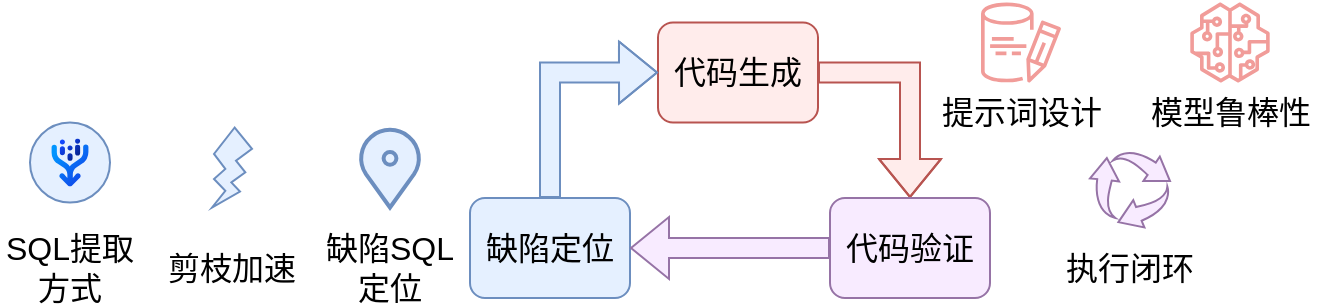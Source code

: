 <mxfile version="24.7.13">
  <diagram name="第 1 页" id="kGOCe60bXOP5jd2VuHdy">
    <mxGraphModel dx="1434" dy="759" grid="1" gridSize="10" guides="1" tooltips="1" connect="1" arrows="1" fold="1" page="1" pageScale="1" pageWidth="827" pageHeight="1169" math="0" shadow="0">
      <root>
        <mxCell id="0" />
        <mxCell id="1" parent="0" />
        <mxCell id="xNk824SL1mtJElE5JXy6-5" style="edgeStyle=orthogonalEdgeStyle;rounded=0;orthogonalLoop=1;jettySize=auto;html=1;shape=flexArrow;exitX=1;exitY=0.5;exitDx=0;exitDy=0;fillColor=#FFECEB;strokeColor=#b85450;" edge="1" parent="1" source="xNk824SL1mtJElE5JXy6-1" target="xNk824SL1mtJElE5JXy6-3">
          <mxGeometry relative="1" as="geometry" />
        </mxCell>
        <mxCell id="xNk824SL1mtJElE5JXy6-1" value="代码生成" style="rounded=1;whiteSpace=wrap;html=1;fontSize=16;fillColor=#FFECEB;strokeColor=#b85450;" vertex="1" parent="1">
          <mxGeometry x="374" y="222.25" width="80" height="50" as="geometry" />
        </mxCell>
        <mxCell id="xNk824SL1mtJElE5JXy6-4" style="edgeStyle=orthogonalEdgeStyle;rounded=0;orthogonalLoop=1;jettySize=auto;html=1;entryX=0;entryY=0.5;entryDx=0;entryDy=0;shape=flexArrow;exitX=0.5;exitY=0;exitDx=0;exitDy=0;fillColor=#E5F0FF;strokeColor=#6c8ebf;" edge="1" parent="1" source="xNk824SL1mtJElE5JXy6-2" target="xNk824SL1mtJElE5JXy6-1">
          <mxGeometry relative="1" as="geometry" />
        </mxCell>
        <mxCell id="xNk824SL1mtJElE5JXy6-2" value="缺陷定位" style="rounded=1;whiteSpace=wrap;html=1;fontSize=16;fillColor=#E5F0FF;strokeColor=#6c8ebf;" vertex="1" parent="1">
          <mxGeometry x="280" y="310" width="80" height="50" as="geometry" />
        </mxCell>
        <mxCell id="xNk824SL1mtJElE5JXy6-6" style="edgeStyle=orthogonalEdgeStyle;rounded=0;orthogonalLoop=1;jettySize=auto;html=1;shape=flexArrow;fillColor=#F8EBFF;strokeColor=#9673a6;" edge="1" parent="1" source="xNk824SL1mtJElE5JXy6-3" target="xNk824SL1mtJElE5JXy6-2">
          <mxGeometry relative="1" as="geometry" />
        </mxCell>
        <mxCell id="xNk824SL1mtJElE5JXy6-3" value="代码验证" style="rounded=1;whiteSpace=wrap;html=1;fontSize=16;fillColor=#F8EBFF;strokeColor=#9673a6;" vertex="1" parent="1">
          <mxGeometry x="460" y="310" width="80" height="50" as="geometry" />
        </mxCell>
        <mxCell id="xNk824SL1mtJElE5JXy6-8" value="SQL提取方式" style="text;html=1;align=center;verticalAlign=middle;whiteSpace=wrap;rounded=0;fontSize=16;" vertex="1" parent="1">
          <mxGeometry x="45" y="329.75" width="70" height="30" as="geometry" />
        </mxCell>
        <mxCell id="xNk824SL1mtJElE5JXy6-9" value="" style="shape=mxgraph.sap.icon;labelPosition=center;verticalLabelPosition=bottom;align=center;verticalAlign=top;strokeWidth=1;strokeColor=#6c8ebf;fillColor=#E5F0FF;gradientDirection=west;aspect=fixed;SAPIcon=Document_Information_Extraction;fontSize=16;" vertex="1" parent="1">
          <mxGeometry x="60" y="272.25" width="40" height="40" as="geometry" />
        </mxCell>
        <mxCell id="xNk824SL1mtJElE5JXy6-11" value="缺陷SQL定位" style="text;html=1;align=center;verticalAlign=middle;whiteSpace=wrap;rounded=0;fontSize=16;" vertex="1" parent="1">
          <mxGeometry x="200" y="329.75" width="80" height="30" as="geometry" />
        </mxCell>
        <mxCell id="xNk824SL1mtJElE5JXy6-17" value="" style="html=1;verticalLabelPosition=bottom;align=center;labelBackgroundColor=#ffffff;verticalAlign=top;strokeWidth=2;strokeColor=#6c8ebf;shadow=0;dashed=0;shape=mxgraph.ios7.icons.location;fontSize=16;fillColor=#E5F0FF;" vertex="1" parent="1">
          <mxGeometry x="224" y="274.75" width="32" height="40" as="geometry" />
        </mxCell>
        <mxCell id="xNk824SL1mtJElE5JXy6-18" value="" style="verticalLabelPosition=bottom;verticalAlign=top;html=1;shape=mxgraph.basic.flash;fillColor=#E5F0FF;strokeColor=#6c8ebf;fontSize=16;" vertex="1" parent="1">
          <mxGeometry x="151" y="274.75" width="20" height="40" as="geometry" />
        </mxCell>
        <mxCell id="xNk824SL1mtJElE5JXy6-19" value="剪枝加速" style="text;html=1;align=center;verticalAlign=middle;whiteSpace=wrap;rounded=0;fontSize=16;" vertex="1" parent="1">
          <mxGeometry x="126" y="329.75" width="70" height="30" as="geometry" />
        </mxCell>
        <mxCell id="xNk824SL1mtJElE5JXy6-27" value="" style="sketch=0;html=1;aspect=fixed;strokeColor=#9673a6;shadow=0;fillColor=#F8EBFF;verticalAlign=top;labelPosition=center;verticalLabelPosition=bottom;shape=mxgraph.gcp2.arrow_cycle" vertex="1" parent="1">
          <mxGeometry x="590" y="286.75" width="40" height="38" as="geometry" />
        </mxCell>
        <mxCell id="xNk824SL1mtJElE5JXy6-28" value="执行闭环" style="text;html=1;align=center;verticalAlign=middle;whiteSpace=wrap;rounded=0;fontSize=16;" vertex="1" parent="1">
          <mxGeometry x="570" y="329.75" width="80" height="30" as="geometry" />
        </mxCell>
        <mxCell id="xNk824SL1mtJElE5JXy6-29" value="" style="group" vertex="1" connectable="0" parent="1">
          <mxGeometry x="511.63" y="212.25" width="196.75" height="70" as="geometry" />
        </mxCell>
        <mxCell id="xNk824SL1mtJElE5JXy6-20" value="" style="sketch=0;outlineConnect=0;fillColor=#F19C99;strokeColor=#b85450;dashed=0;verticalLabelPosition=bottom;verticalAlign=top;align=center;html=1;fontSize=16;fontStyle=0;aspect=fixed;pointerEvents=1;shape=mxgraph.aws4.rds_optimized_writes;" vertex="1" parent="xNk824SL1mtJElE5JXy6-29">
          <mxGeometry x="23.87" width="40" height="40" as="geometry" />
        </mxCell>
        <mxCell id="xNk824SL1mtJElE5JXy6-21" value="" style="sketch=0;outlineConnect=0;fillColor=#F19C99;strokeColor=#b85450;dashed=0;verticalLabelPosition=bottom;verticalAlign=top;align=center;html=1;fontSize=16;fontStyle=0;aspect=fixed;pointerEvents=1;shape=mxgraph.aws4.sagemaker_model;" vertex="1" parent="xNk824SL1mtJElE5JXy6-29">
          <mxGeometry x="128.37" width="40" height="40" as="geometry" />
        </mxCell>
        <mxCell id="xNk824SL1mtJElE5JXy6-22" value="提示词设计" style="text;html=1;align=center;verticalAlign=middle;whiteSpace=wrap;rounded=0;fontSize=16;" vertex="1" parent="xNk824SL1mtJElE5JXy6-29">
          <mxGeometry y="40" width="87.75" height="30" as="geometry" />
        </mxCell>
        <mxCell id="xNk824SL1mtJElE5JXy6-23" value="模型鲁棒性" style="text;html=1;align=center;verticalAlign=middle;whiteSpace=wrap;rounded=0;fontSize=16;" vertex="1" parent="xNk824SL1mtJElE5JXy6-29">
          <mxGeometry x="100" y="40" width="96.75" height="30" as="geometry" />
        </mxCell>
      </root>
    </mxGraphModel>
  </diagram>
</mxfile>
